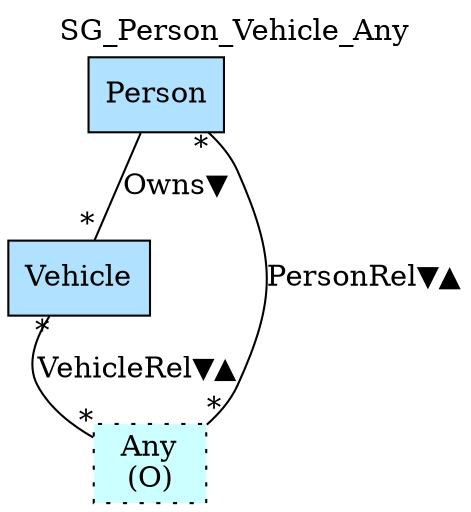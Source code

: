 digraph {graph[label=SG_Person_Vehicle_Any,labelloc=tl,labelfontsize=12];
"Person"[shape=record,fillcolor=lightskyblue1,style = filled,label="Person"];
"Vehicle"[shape=record,fillcolor=lightskyblue1,style = filled,label="Vehicle"];
"Any"[shape=record,fillcolor="#CCFFFF",style ="filled,dotted",label=<Any<br/>(O)>];

"Person"->"Vehicle"[label="Owns▼",dir=none,taillabel="",headlabel="*"];
"Person"->"Any"[label="PersonRel▼▲",dir=none,taillabel="*",headlabel="*"];
"Vehicle"->"Any"[label="VehicleRel▼▲",dir=none,taillabel="*",headlabel="*"];
}